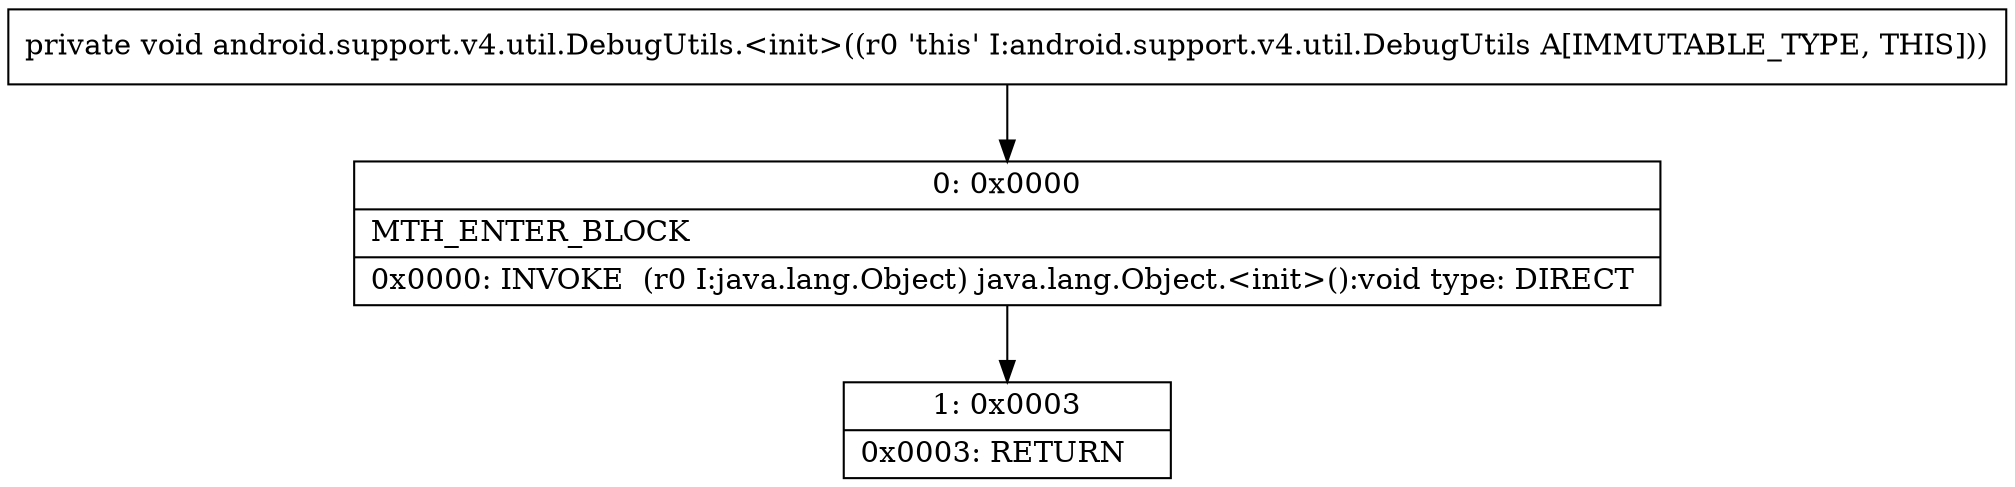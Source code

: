 digraph "CFG forandroid.support.v4.util.DebugUtils.\<init\>()V" {
Node_0 [shape=record,label="{0\:\ 0x0000|MTH_ENTER_BLOCK\l|0x0000: INVOKE  (r0 I:java.lang.Object) java.lang.Object.\<init\>():void type: DIRECT \l}"];
Node_1 [shape=record,label="{1\:\ 0x0003|0x0003: RETURN   \l}"];
MethodNode[shape=record,label="{private void android.support.v4.util.DebugUtils.\<init\>((r0 'this' I:android.support.v4.util.DebugUtils A[IMMUTABLE_TYPE, THIS])) }"];
MethodNode -> Node_0;
Node_0 -> Node_1;
}

